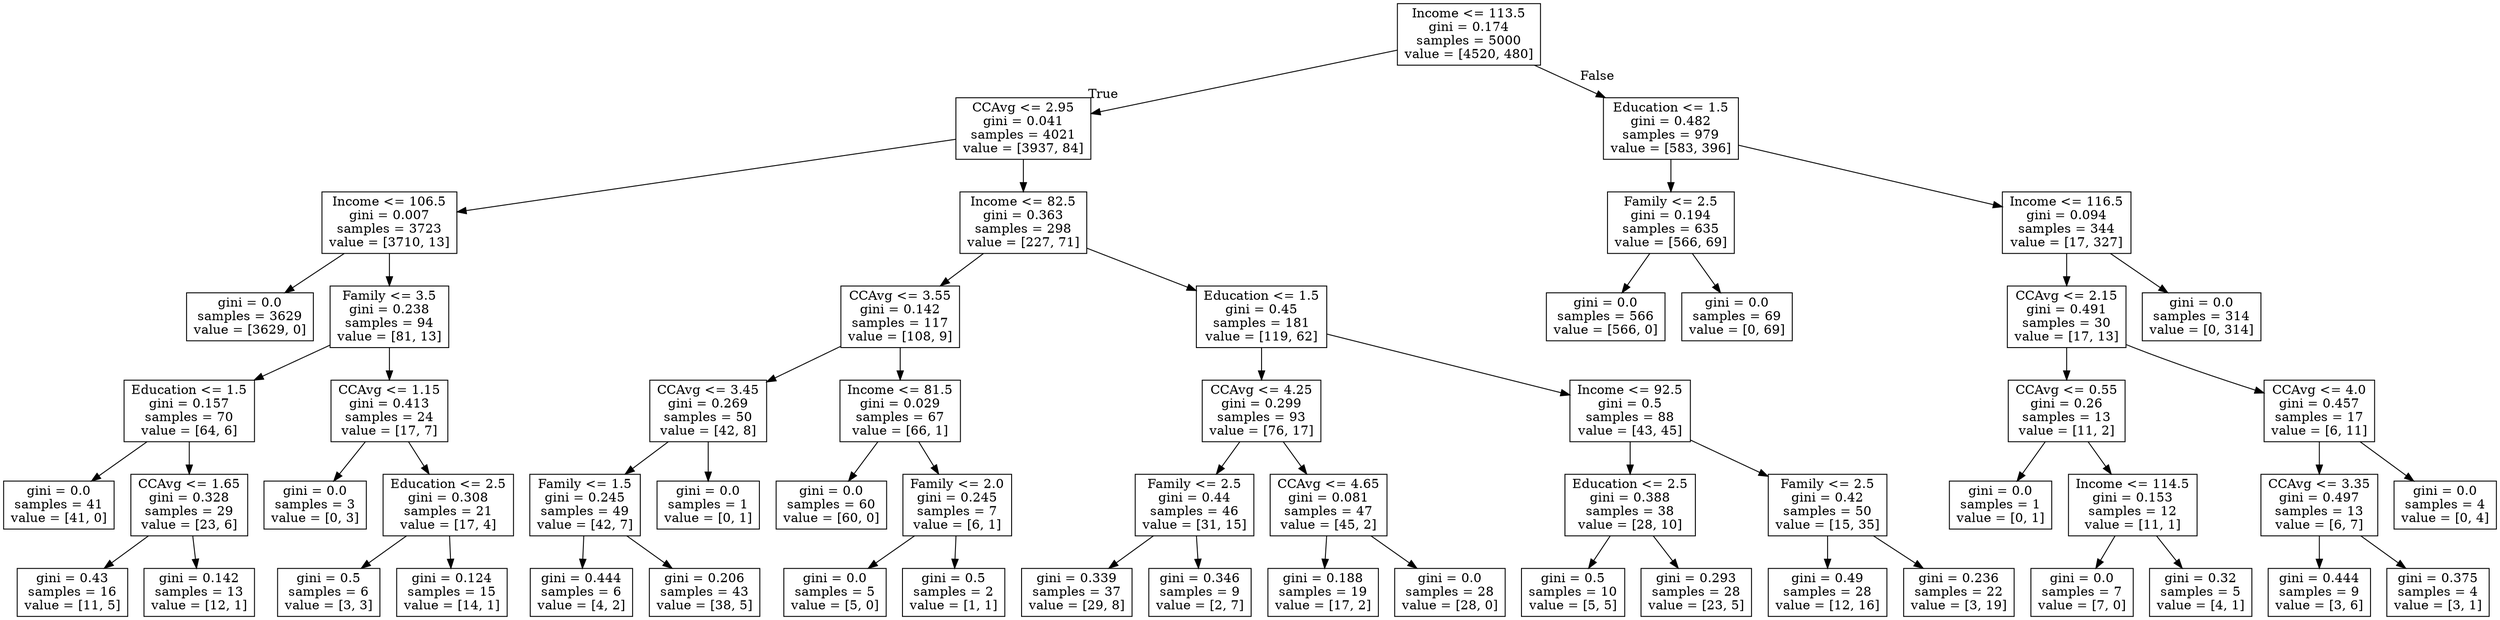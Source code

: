 digraph Tree {
node [shape=box] ;
0 [label="Income <= 113.5\ngini = 0.174\nsamples = 5000\nvalue = [4520, 480]"] ;
1 [label="CCAvg <= 2.95\ngini = 0.041\nsamples = 4021\nvalue = [3937, 84]"] ;
0 -> 1 [labeldistance=2.5, labelangle=45, headlabel="True"] ;
2 [label="Income <= 106.5\ngini = 0.007\nsamples = 3723\nvalue = [3710, 13]"] ;
1 -> 2 ;
3 [label="gini = 0.0\nsamples = 3629\nvalue = [3629, 0]"] ;
2 -> 3 ;
4 [label="Family <= 3.5\ngini = 0.238\nsamples = 94\nvalue = [81, 13]"] ;
2 -> 4 ;
5 [label="Education <= 1.5\ngini = 0.157\nsamples = 70\nvalue = [64, 6]"] ;
4 -> 5 ;
6 [label="gini = 0.0\nsamples = 41\nvalue = [41, 0]"] ;
5 -> 6 ;
7 [label="CCAvg <= 1.65\ngini = 0.328\nsamples = 29\nvalue = [23, 6]"] ;
5 -> 7 ;
8 [label="gini = 0.43\nsamples = 16\nvalue = [11, 5]"] ;
7 -> 8 ;
9 [label="gini = 0.142\nsamples = 13\nvalue = [12, 1]"] ;
7 -> 9 ;
10 [label="CCAvg <= 1.15\ngini = 0.413\nsamples = 24\nvalue = [17, 7]"] ;
4 -> 10 ;
11 [label="gini = 0.0\nsamples = 3\nvalue = [0, 3]"] ;
10 -> 11 ;
12 [label="Education <= 2.5\ngini = 0.308\nsamples = 21\nvalue = [17, 4]"] ;
10 -> 12 ;
13 [label="gini = 0.5\nsamples = 6\nvalue = [3, 3]"] ;
12 -> 13 ;
14 [label="gini = 0.124\nsamples = 15\nvalue = [14, 1]"] ;
12 -> 14 ;
15 [label="Income <= 82.5\ngini = 0.363\nsamples = 298\nvalue = [227, 71]"] ;
1 -> 15 ;
16 [label="CCAvg <= 3.55\ngini = 0.142\nsamples = 117\nvalue = [108, 9]"] ;
15 -> 16 ;
17 [label="CCAvg <= 3.45\ngini = 0.269\nsamples = 50\nvalue = [42, 8]"] ;
16 -> 17 ;
18 [label="Family <= 1.5\ngini = 0.245\nsamples = 49\nvalue = [42, 7]"] ;
17 -> 18 ;
19 [label="gini = 0.444\nsamples = 6\nvalue = [4, 2]"] ;
18 -> 19 ;
20 [label="gini = 0.206\nsamples = 43\nvalue = [38, 5]"] ;
18 -> 20 ;
21 [label="gini = 0.0\nsamples = 1\nvalue = [0, 1]"] ;
17 -> 21 ;
22 [label="Income <= 81.5\ngini = 0.029\nsamples = 67\nvalue = [66, 1]"] ;
16 -> 22 ;
23 [label="gini = 0.0\nsamples = 60\nvalue = [60, 0]"] ;
22 -> 23 ;
24 [label="Family <= 2.0\ngini = 0.245\nsamples = 7\nvalue = [6, 1]"] ;
22 -> 24 ;
25 [label="gini = 0.0\nsamples = 5\nvalue = [5, 0]"] ;
24 -> 25 ;
26 [label="gini = 0.5\nsamples = 2\nvalue = [1, 1]"] ;
24 -> 26 ;
27 [label="Education <= 1.5\ngini = 0.45\nsamples = 181\nvalue = [119, 62]"] ;
15 -> 27 ;
28 [label="CCAvg <= 4.25\ngini = 0.299\nsamples = 93\nvalue = [76, 17]"] ;
27 -> 28 ;
29 [label="Family <= 2.5\ngini = 0.44\nsamples = 46\nvalue = [31, 15]"] ;
28 -> 29 ;
30 [label="gini = 0.339\nsamples = 37\nvalue = [29, 8]"] ;
29 -> 30 ;
31 [label="gini = 0.346\nsamples = 9\nvalue = [2, 7]"] ;
29 -> 31 ;
32 [label="CCAvg <= 4.65\ngini = 0.081\nsamples = 47\nvalue = [45, 2]"] ;
28 -> 32 ;
33 [label="gini = 0.188\nsamples = 19\nvalue = [17, 2]"] ;
32 -> 33 ;
34 [label="gini = 0.0\nsamples = 28\nvalue = [28, 0]"] ;
32 -> 34 ;
35 [label="Income <= 92.5\ngini = 0.5\nsamples = 88\nvalue = [43, 45]"] ;
27 -> 35 ;
36 [label="Education <= 2.5\ngini = 0.388\nsamples = 38\nvalue = [28, 10]"] ;
35 -> 36 ;
37 [label="gini = 0.5\nsamples = 10\nvalue = [5, 5]"] ;
36 -> 37 ;
38 [label="gini = 0.293\nsamples = 28\nvalue = [23, 5]"] ;
36 -> 38 ;
39 [label="Family <= 2.5\ngini = 0.42\nsamples = 50\nvalue = [15, 35]"] ;
35 -> 39 ;
40 [label="gini = 0.49\nsamples = 28\nvalue = [12, 16]"] ;
39 -> 40 ;
41 [label="gini = 0.236\nsamples = 22\nvalue = [3, 19]"] ;
39 -> 41 ;
42 [label="Education <= 1.5\ngini = 0.482\nsamples = 979\nvalue = [583, 396]"] ;
0 -> 42 [labeldistance=2.5, labelangle=-45, headlabel="False"] ;
43 [label="Family <= 2.5\ngini = 0.194\nsamples = 635\nvalue = [566, 69]"] ;
42 -> 43 ;
44 [label="gini = 0.0\nsamples = 566\nvalue = [566, 0]"] ;
43 -> 44 ;
45 [label="gini = 0.0\nsamples = 69\nvalue = [0, 69]"] ;
43 -> 45 ;
46 [label="Income <= 116.5\ngini = 0.094\nsamples = 344\nvalue = [17, 327]"] ;
42 -> 46 ;
47 [label="CCAvg <= 2.15\ngini = 0.491\nsamples = 30\nvalue = [17, 13]"] ;
46 -> 47 ;
48 [label="CCAvg <= 0.55\ngini = 0.26\nsamples = 13\nvalue = [11, 2]"] ;
47 -> 48 ;
49 [label="gini = 0.0\nsamples = 1\nvalue = [0, 1]"] ;
48 -> 49 ;
50 [label="Income <= 114.5\ngini = 0.153\nsamples = 12\nvalue = [11, 1]"] ;
48 -> 50 ;
51 [label="gini = 0.0\nsamples = 7\nvalue = [7, 0]"] ;
50 -> 51 ;
52 [label="gini = 0.32\nsamples = 5\nvalue = [4, 1]"] ;
50 -> 52 ;
53 [label="CCAvg <= 4.0\ngini = 0.457\nsamples = 17\nvalue = [6, 11]"] ;
47 -> 53 ;
54 [label="CCAvg <= 3.35\ngini = 0.497\nsamples = 13\nvalue = [6, 7]"] ;
53 -> 54 ;
55 [label="gini = 0.444\nsamples = 9\nvalue = [3, 6]"] ;
54 -> 55 ;
56 [label="gini = 0.375\nsamples = 4\nvalue = [3, 1]"] ;
54 -> 56 ;
57 [label="gini = 0.0\nsamples = 4\nvalue = [0, 4]"] ;
53 -> 57 ;
58 [label="gini = 0.0\nsamples = 314\nvalue = [0, 314]"] ;
46 -> 58 ;
}